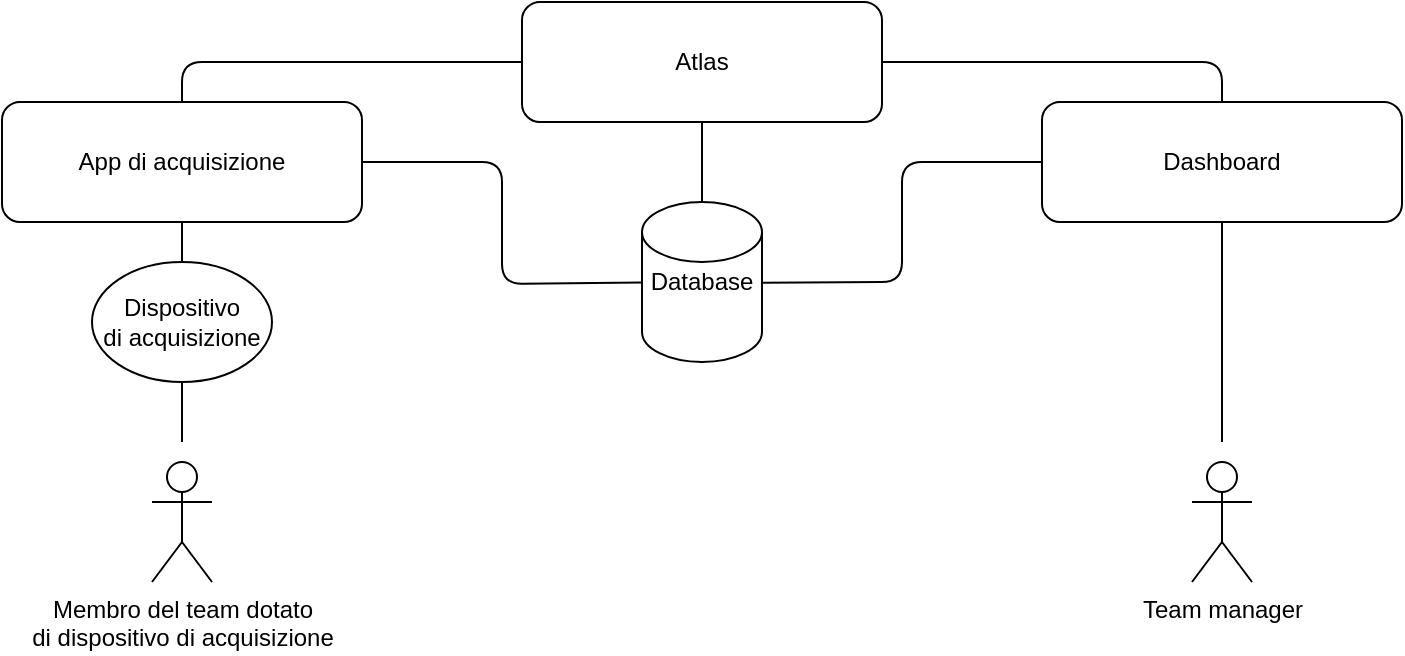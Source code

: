<mxfile version="13.6.2" type="device"><diagram id="PKhEJTcr2gvaNY-A1xMj" name="Page-1"><mxGraphModel dx="1038" dy="499" grid="1" gridSize="10" guides="1" tooltips="1" connect="1" arrows="1" fold="1" page="1" pageScale="1" pageWidth="827" pageHeight="1169" math="0" shadow="0"><root><mxCell id="0"/><mxCell id="1" parent="0"/><mxCell id="4elv_mt7qxn0KIrLb2ZE-29" value="Membro del team dotato &lt;br&gt;di dispositivo di acquisizione" style="shape=umlActor;verticalLabelPosition=bottom;verticalAlign=top;html=1;outlineConnect=0;" parent="1" vertex="1"><mxGeometry x="105" y="470" width="30" height="60" as="geometry"/></mxCell><mxCell id="4elv_mt7qxn0KIrLb2ZE-32" value="" style="endArrow=none;html=1;" parent="1" edge="1" target="gK8Om_uY1Ld04hXXFb8s-7"><mxGeometry width="50" height="50" relative="1" as="geometry"><mxPoint x="120" y="460" as="sourcePoint"/><mxPoint x="140" y="440" as="targetPoint"/></mxGeometry></mxCell><mxCell id="4elv_mt7qxn0KIrLb2ZE-35" value="Team manager" style="shape=umlActor;verticalLabelPosition=bottom;verticalAlign=top;html=1;outlineConnect=0;" parent="1" vertex="1"><mxGeometry x="625" y="470" width="30" height="60" as="geometry"/></mxCell><mxCell id="4elv_mt7qxn0KIrLb2ZE-36" value="" style="endArrow=none;html=1;entryX=0.5;entryY=1;entryDx=0;entryDy=0;" parent="1" edge="1" target="gK8Om_uY1Ld04hXXFb8s-3"><mxGeometry width="50" height="50" relative="1" as="geometry"><mxPoint x="640" y="460" as="sourcePoint"/><mxPoint x="619" y="350" as="targetPoint"/></mxGeometry></mxCell><mxCell id="gK8Om_uY1Ld04hXXFb8s-1" value="App di acquisizione" style="rounded=1;whiteSpace=wrap;html=1;" parent="1" vertex="1"><mxGeometry x="30" y="290" width="180" height="60" as="geometry"/></mxCell><mxCell id="gK8Om_uY1Ld04hXXFb8s-3" value="Dashboard" style="rounded=1;whiteSpace=wrap;html=1;" parent="1" vertex="1"><mxGeometry x="550" y="290" width="180" height="60" as="geometry"/></mxCell><mxCell id="gK8Om_uY1Ld04hXXFb8s-4" value="Atlas" style="rounded=1;whiteSpace=wrap;html=1;" parent="1" vertex="1"><mxGeometry x="290" y="240" width="180" height="60" as="geometry"/></mxCell><mxCell id="gK8Om_uY1Ld04hXXFb8s-5" value="" style="endArrow=none;html=1;entryX=0;entryY=0.5;entryDx=0;entryDy=0;exitX=0.5;exitY=0;exitDx=0;exitDy=0;" parent="1" source="gK8Om_uY1Ld04hXXFb8s-1" target="gK8Om_uY1Ld04hXXFb8s-4" edge="1"><mxGeometry width="50" height="50" relative="1" as="geometry"><mxPoint x="390" y="420" as="sourcePoint"/><mxPoint x="440" y="370" as="targetPoint"/><Array as="points"><mxPoint x="120" y="270"/></Array></mxGeometry></mxCell><mxCell id="gK8Om_uY1Ld04hXXFb8s-7" value="Dispositivo&lt;br&gt;di acquisizione" style="ellipse;whiteSpace=wrap;html=1;" parent="1" vertex="1"><mxGeometry x="75" y="370" width="90" height="60" as="geometry"/></mxCell><mxCell id="0ZcFe2y9iCRuSDU-bHmW-1" value="Database" style="shape=cylinder2;whiteSpace=wrap;html=1;boundedLbl=1;backgroundOutline=1;size=15;" vertex="1" parent="1"><mxGeometry x="350" y="340" width="60" height="80" as="geometry"/></mxCell><mxCell id="0ZcFe2y9iCRuSDU-bHmW-2" value="" style="endArrow=none;html=1;entryX=0.5;entryY=0;entryDx=0;entryDy=0;exitX=1;exitY=0.5;exitDx=0;exitDy=0;" edge="1" parent="1" source="gK8Om_uY1Ld04hXXFb8s-4" target="gK8Om_uY1Ld04hXXFb8s-3"><mxGeometry width="50" height="50" relative="1" as="geometry"><mxPoint x="150" y="300" as="sourcePoint"/><mxPoint x="300" y="280" as="targetPoint"/><Array as="points"><mxPoint x="640" y="270"/></Array></mxGeometry></mxCell><mxCell id="0ZcFe2y9iCRuSDU-bHmW-3" value="" style="endArrow=none;html=1;exitX=1;exitY=0.5;exitDx=0;exitDy=0;" edge="1" parent="1" source="gK8Om_uY1Ld04hXXFb8s-1" target="0ZcFe2y9iCRuSDU-bHmW-1"><mxGeometry width="50" height="50" relative="1" as="geometry"><mxPoint x="340" y="450" as="sourcePoint"/><mxPoint x="390" y="400" as="targetPoint"/><Array as="points"><mxPoint x="280" y="320"/><mxPoint x="280" y="381"/></Array></mxGeometry></mxCell><mxCell id="0ZcFe2y9iCRuSDU-bHmW-4" value="" style="endArrow=none;html=1;entryX=0;entryY=0.5;entryDx=0;entryDy=0;exitX=1;exitY=0.505;exitDx=0;exitDy=0;exitPerimeter=0;" edge="1" parent="1" source="0ZcFe2y9iCRuSDU-bHmW-1" target="gK8Om_uY1Ld04hXXFb8s-3"><mxGeometry width="50" height="50" relative="1" as="geometry"><mxPoint x="340" y="450" as="sourcePoint"/><mxPoint x="390" y="400" as="targetPoint"/><Array as="points"><mxPoint x="480" y="380"/><mxPoint x="480" y="320"/></Array></mxGeometry></mxCell><mxCell id="0ZcFe2y9iCRuSDU-bHmW-5" value="" style="endArrow=none;html=1;entryX=0.5;entryY=1;entryDx=0;entryDy=0;" edge="1" parent="1" source="0ZcFe2y9iCRuSDU-bHmW-1" target="gK8Om_uY1Ld04hXXFb8s-4"><mxGeometry width="50" height="50" relative="1" as="geometry"><mxPoint x="340" y="450" as="sourcePoint"/><mxPoint x="390" y="400" as="targetPoint"/></mxGeometry></mxCell><mxCell id="0ZcFe2y9iCRuSDU-bHmW-6" value="" style="endArrow=none;html=1;entryX=0.5;entryY=1;entryDx=0;entryDy=0;exitX=0.5;exitY=0;exitDx=0;exitDy=0;" edge="1" parent="1" source="gK8Om_uY1Ld04hXXFb8s-7" target="gK8Om_uY1Ld04hXXFb8s-1"><mxGeometry width="50" height="50" relative="1" as="geometry"><mxPoint x="340" y="480" as="sourcePoint"/><mxPoint x="390" y="430" as="targetPoint"/></mxGeometry></mxCell></root></mxGraphModel></diagram></mxfile>
